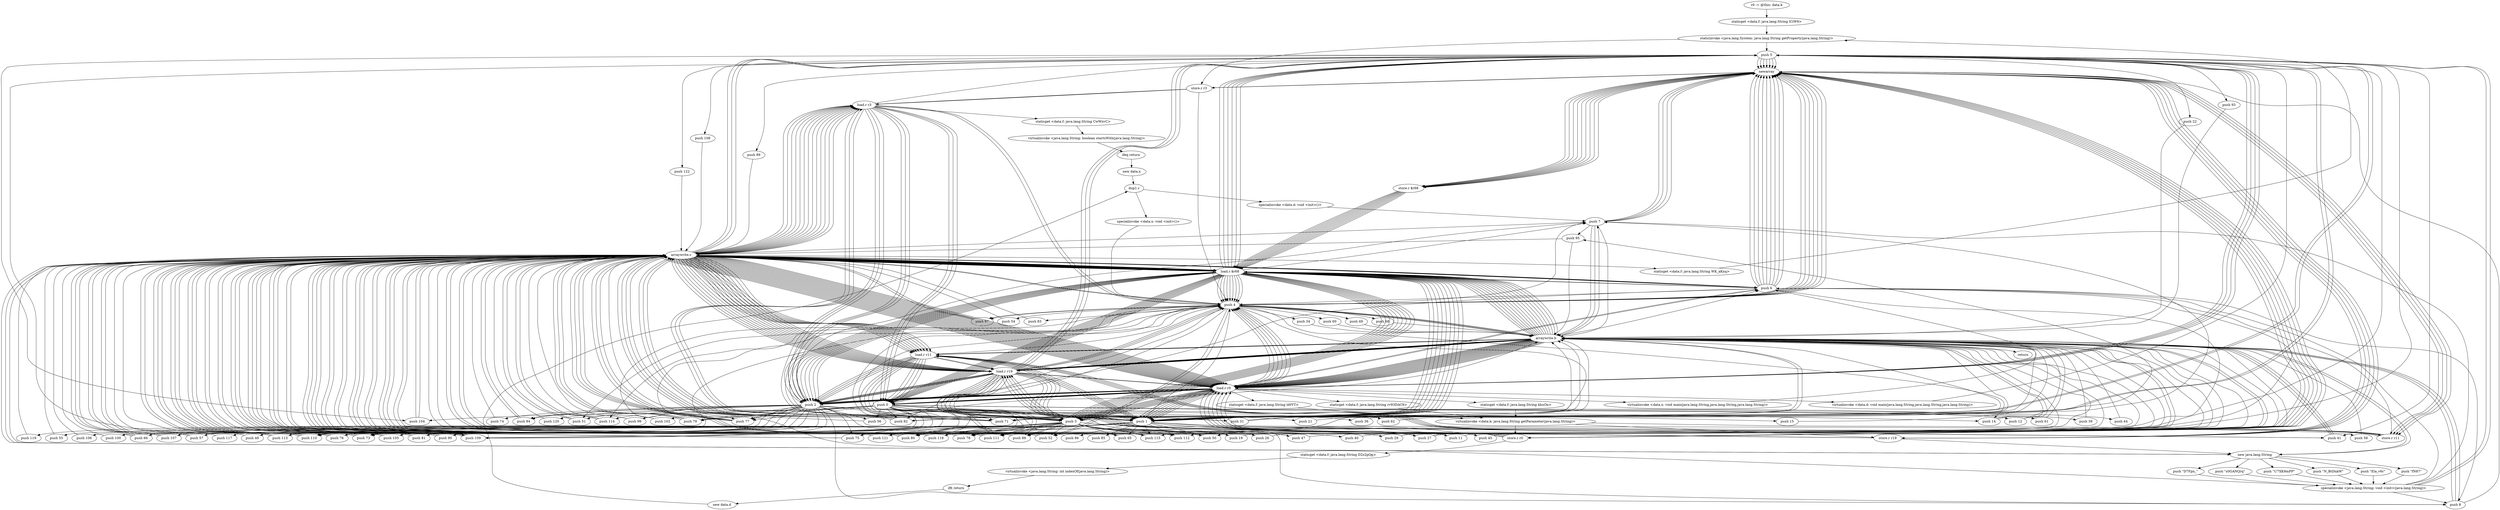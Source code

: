 digraph "" {
    "r0 := @this: data.k"
    "staticget <data.f: java.lang.String lCiW9>"
    "r0 := @this: data.k"->"staticget <data.f: java.lang.String lCiW9>";
    "staticinvoke <java.lang.System: java.lang.String getProperty(java.lang.String)>"
    "staticget <data.f: java.lang.String lCiW9>"->"staticinvoke <java.lang.System: java.lang.String getProperty(java.lang.String)>";
    "push 5"
    "staticinvoke <java.lang.System: java.lang.String getProperty(java.lang.String)>"->"push 5";
    "newarray"
    "push 5"->"newarray";
    "store.r r3"
    "newarray"->"store.r r3";
    "load.r r3"
    "store.r r3"->"load.r r3";
    "push 0"
    "load.r r3"->"push 0";
    "push 80"
    "push 0"->"push 80";
    "arraywrite.c"
    "push 80"->"arraywrite.c";
    "arraywrite.c"->"load.r r3";
    "push 1"
    "load.r r3"->"push 1";
    "push 66"
    "push 1"->"push 66";
    "push 66"->"arraywrite.c";
    "arraywrite.c"->"load.r r3";
    "push 2"
    "load.r r3"->"push 2";
    "push 84"
    "push 2"->"push 84";
    "push 84"->"arraywrite.c";
    "arraywrite.c"->"load.r r3";
    "push 3"
    "load.r r3"->"push 3";
    "push 110"
    "push 3"->"push 110";
    "push 110"->"arraywrite.c";
    "arraywrite.c"->"load.r r3";
    "push 4"
    "load.r r3"->"push 4";
    "push 77"
    "push 4"->"push 77";
    "push 77"->"arraywrite.c";
    "staticget <data.f: java.lang.String WK_aKxq>"
    "arraywrite.c"->"staticget <data.f: java.lang.String WK_aKxq>";
    "staticget <data.f: java.lang.String WK_aKxq>"->"staticinvoke <java.lang.System: java.lang.String getProperty(java.lang.String)>";
    "staticinvoke <java.lang.System: java.lang.String getProperty(java.lang.String)>"->"store.r r3";
    "store.r r3"->"push 4";
    "push 4"->"newarray";
    "store.r r11"
    "newarray"->"store.r r11";
    "load.r r11"
    "store.r r11"->"load.r r11";
    "load.r r11"->"push 0";
    "push 61"
    "push 0"->"push 61";
    "arraywrite.b"
    "push 61"->"arraywrite.b";
    "arraywrite.b"->"load.r r11";
    "load.r r11"->"push 1";
    "push 1"->"push 4";
    "push 4"->"arraywrite.b";
    "arraywrite.b"->"load.r r11";
    "load.r r11"->"push 2";
    "push 8"
    "push 2"->"push 8";
    "push 8"->"arraywrite.b";
    "arraywrite.b"->"load.r r11";
    "load.r r11"->"push 3";
    "push 78"
    "push 3"->"push 78";
    "push 78"->"arraywrite.b";
    "arraywrite.b"->"push 4";
    "push 4"->"newarray";
    "newarray"->"store.r r11";
    "store.r r11"->"load.r r11";
    "load.r r11"->"push 0";
    "push 118"
    "push 0"->"push 118";
    "push 118"->"arraywrite.c";
    "arraywrite.c"->"load.r r11";
    "load.r r11"->"push 1";
    "push 65"
    "push 1"->"push 65";
    "push 65"->"arraywrite.c";
    "arraywrite.c"->"load.r r11";
    "load.r r11"->"push 2";
    "push 113"
    "push 2"->"push 113";
    "push 113"->"arraywrite.c";
    "arraywrite.c"->"load.r r11";
    "load.r r11"->"push 3";
    "push 109"
    "push 3"->"push 109";
    "push 109"->"arraywrite.c";
    "arraywrite.c"->"push 5";
    "push 5"->"newarray";
    "newarray"->"store.r r11";
    "store.r r11"->"load.r r11";
    "load.r r11"->"push 0";
    "push 79"
    "push 0"->"push 79";
    "push 79"->"arraywrite.c";
    "arraywrite.c"->"load.r r11";
    "load.r r11"->"push 1";
    "push 73"
    "push 1"->"push 73";
    "push 73"->"arraywrite.c";
    "arraywrite.c"->"load.r r11";
    "load.r r11"->"push 2";
    "push 120"
    "push 2"->"push 120";
    "push 120"->"arraywrite.c";
    "arraywrite.c"->"load.r r11";
    "load.r r11"->"push 3";
    "push 111"
    "push 3"->"push 111";
    "push 111"->"arraywrite.c";
    "arraywrite.c"->"load.r r11";
    "load.r r11"->"push 4";
    "push 83"
    "push 4"->"push 83";
    "push 83"->"arraywrite.c";
    "arraywrite.c"->"push 4";
    "push 4"->"newarray";
    "newarray"->"store.r r11";
    "store.r r11"->"load.r r11";
    "load.r r11"->"push 0";
    "push 27"
    "push 0"->"push 27";
    "push 27"->"arraywrite.b";
    "arraywrite.b"->"load.r r11";
    "load.r r11"->"push 1";
    "push 45"
    "push 1"->"push 45";
    "push 45"->"arraywrite.b";
    "arraywrite.b"->"load.r r11";
    "load.r r11"->"push 2";
    "push 62"
    "push 2"->"push 62";
    "push 62"->"arraywrite.b";
    "arraywrite.b"->"load.r r11";
    "load.r r11"->"push 3";
    "push 112"
    "push 3"->"push 112";
    "push 112"->"arraywrite.b";
    "load.r r0"
    "arraywrite.b"->"load.r r0";
    "staticget <data.f: java.lang.String khuOn>"
    "load.r r0"->"staticget <data.f: java.lang.String khuOn>";
    "virtualinvoke <data.k: java.lang.String getParameter(java.lang.String)>"
    "staticget <data.f: java.lang.String khuOn>"->"virtualinvoke <data.k: java.lang.String getParameter(java.lang.String)>";
    "virtualinvoke <data.k: java.lang.String getParameter(java.lang.String)>"->"store.r r11";
    "push 6"
    "store.r r11"->"push 6";
    "push 6"->"newarray";
    "store.r r19"
    "newarray"->"store.r r19";
    "load.r r19"
    "store.r r19"->"load.r r19";
    "load.r r19"->"push 0";
    "push 105"
    "push 0"->"push 105";
    "push 105"->"arraywrite.c";
    "arraywrite.c"->"load.r r19";
    "load.r r19"->"push 1";
    "push 75"
    "push 1"->"push 75";
    "push 75"->"arraywrite.c";
    "arraywrite.c"->"load.r r19";
    "load.r r19"->"push 2";
    "push 2"->"push 77";
    "push 77"->"arraywrite.c";
    "arraywrite.c"->"load.r r19";
    "load.r r19"->"push 3";
    "push 90"
    "push 3"->"push 90";
    "push 90"->"arraywrite.c";
    "arraywrite.c"->"load.r r19";
    "load.r r19"->"push 4";
    "push 4"->"push 90";
    "push 90"->"arraywrite.c";
    "arraywrite.c"->"load.r r19";
    "load.r r19"->"push 5";
    "push 104"
    "push 5"->"push 104";
    "push 104"->"arraywrite.c";
    "arraywrite.c"->"push 6";
    "push 6"->"newarray";
    "newarray"->"store.r r19";
    "store.r r19"->"load.r r19";
    "load.r r19"->"push 0";
    "push 39"
    "push 0"->"push 39";
    "push 39"->"arraywrite.b";
    "arraywrite.b"->"load.r r19";
    "load.r r19"->"push 1";
    "push 1"->"push 8";
    "push 8"->"arraywrite.b";
    "arraywrite.b"->"load.r r19";
    "load.r r19"->"push 2";
    "push 15"
    "push 2"->"push 15";
    "push 15"->"arraywrite.b";
    "arraywrite.b"->"load.r r19";
    "load.r r19"->"push 3";
    "push 88"
    "push 3"->"push 88";
    "push 88"->"arraywrite.b";
    "arraywrite.b"->"load.r r19";
    "load.r r19"->"push 4";
    "push 34"
    "push 4"->"push 34";
    "push 34"->"arraywrite.b";
    "arraywrite.b"->"load.r r19";
    "load.r r19"->"push 5";
    "push 93"
    "push 5"->"push 93";
    "push 93"->"arraywrite.b";
    "arraywrite.b"->"push 4";
    "push 4"->"newarray";
    "newarray"->"store.r r19";
    "store.r r19"->"load.r r19";
    "load.r r19"->"push 0";
    "push 102"
    "push 0"->"push 102";
    "push 102"->"arraywrite.c";
    "arraywrite.c"->"load.r r19";
    "load.r r19"->"push 1";
    "push 1"->"push 105";
    "push 105"->"arraywrite.c";
    "arraywrite.c"->"load.r r19";
    "load.r r19"->"push 2";
    "push 2"->"push 90";
    "push 90"->"arraywrite.c";
    "arraywrite.c"->"load.r r19";
    "load.r r19"->"push 3";
    "push 107"
    "push 3"->"push 107";
    "push 107"->"arraywrite.c";
    "arraywrite.c"->"push 6";
    "push 6"->"newarray";
    "newarray"->"store.r r19";
    "store.r r19"->"load.r r19";
    "load.r r19"->"push 0";
    "push 99"
    "push 0"->"push 99";
    "push 99"->"arraywrite.c";
    "arraywrite.c"->"load.r r19";
    "load.r r19"->"push 1";
    "push 85"
    "push 1"->"push 85";
    "push 85"->"arraywrite.c";
    "arraywrite.c"->"load.r r19";
    "load.r r19"->"push 2";
    "push 2"->"push 109";
    "push 109"->"arraywrite.c";
    "arraywrite.c"->"load.r r19";
    "load.r r19"->"push 3";
    "push 119"
    "push 3"->"push 119";
    "push 119"->"arraywrite.c";
    "arraywrite.c"->"load.r r19";
    "load.r r19"->"push 4";
    "push 51"
    "push 4"->"push 51";
    "push 51"->"arraywrite.c";
    "arraywrite.c"->"load.r r19";
    "load.r r19"->"push 5";
    "push 82"
    "push 5"->"push 82";
    "push 82"->"arraywrite.c";
    "new java.lang.String"
    "arraywrite.c"->"new java.lang.String";
    "push \"Ela_v6r\""
    "new java.lang.String"->"push \"Ela_v6r\"";
    "specialinvoke <java.lang.String: void <init>(java.lang.String)>"
    "push \"Ela_v6r\""->"specialinvoke <java.lang.String: void <init>(java.lang.String)>";
    "specialinvoke <java.lang.String: void <init>(java.lang.String)>"->"push 4";
    "push 4"->"newarray";
    "newarray"->"store.r r19";
    "store.r r19"->"load.r r19";
    "load.r r19"->"push 0";
    "push 56"
    "push 0"->"push 56";
    "push 56"->"arraywrite.b";
    "arraywrite.b"->"load.r r19";
    "load.r r19"->"push 1";
    "push 1"->"push 27";
    "push 27"->"arraywrite.b";
    "arraywrite.b"->"load.r r19";
    "load.r r19"->"push 2";
    "push 2"->"push 75";
    "push 75"->"arraywrite.b";
    "arraywrite.b"->"load.r r19";
    "load.r r19"->"push 3";
    "push 40"
    "push 3"->"push 40";
    "push 40"->"arraywrite.b";
    "arraywrite.b"->"load.r r0";
    "staticget <data.f: java.lang.String ld0YT>"
    "load.r r0"->"staticget <data.f: java.lang.String ld0YT>";
    "staticget <data.f: java.lang.String ld0YT>"->"virtualinvoke <data.k: java.lang.String getParameter(java.lang.String)>";
    "virtualinvoke <data.k: java.lang.String getParameter(java.lang.String)>"->"store.r r19";
    "store.r r19"->"new java.lang.String";
    "push \"fN87\""
    "new java.lang.String"->"push \"fN87\"";
    "push \"fN87\""->"specialinvoke <java.lang.String: void <init>(java.lang.String)>";
    "specialinvoke <java.lang.String: void <init>(java.lang.String)>"->"push 8";
    "push 8"->"newarray";
    "store.r $r68"
    "newarray"->"store.r $r68";
    "load.r $r68"
    "store.r $r68"->"load.r $r68";
    "load.r $r68"->"push 0";
    "push 121"
    "push 0"->"push 121";
    "push 121"->"arraywrite.c";
    "arraywrite.c"->"load.r $r68";
    "load.r $r68"->"push 1";
    "push 1"->"push 73";
    "push 73"->"arraywrite.c";
    "arraywrite.c"->"load.r $r68";
    "load.r $r68"->"push 2";
    "push 2"->"push 66";
    "push 66"->"arraywrite.c";
    "arraywrite.c"->"load.r $r68";
    "load.r $r68"->"push 3";
    "push 55"
    "push 3"->"push 55";
    "push 55"->"arraywrite.c";
    "arraywrite.c"->"load.r $r68";
    "load.r $r68"->"push 4";
    "push 97"
    "push 4"->"push 97";
    "push 97"->"arraywrite.c";
    "arraywrite.c"->"load.r $r68";
    "load.r $r68"->"push 5";
    "push 108"
    "push 5"->"push 108";
    "push 108"->"arraywrite.c";
    "arraywrite.c"->"load.r $r68";
    "load.r $r68"->"push 6";
    "push 6"->"push 82";
    "push 82"->"arraywrite.c";
    "arraywrite.c"->"load.r $r68";
    "push 7"
    "load.r $r68"->"push 7";
    "push 95"
    "push 7"->"push 95";
    "push 95"->"arraywrite.c";
    "arraywrite.c"->"push 6";
    "push 6"->"newarray";
    "newarray"->"store.r $r68";
    "store.r $r68"->"load.r $r68";
    "load.r $r68"->"push 0";
    "push 0"->"push 111";
    "push 111"->"arraywrite.c";
    "arraywrite.c"->"load.r $r68";
    "load.r $r68"->"push 1";
    "push 48"
    "push 1"->"push 48";
    "push 48"->"arraywrite.c";
    "arraywrite.c"->"load.r $r68";
    "load.r $r68"->"push 2";
    "push 57"
    "push 2"->"push 57";
    "push 57"->"arraywrite.c";
    "arraywrite.c"->"load.r $r68";
    "load.r $r68"->"push 3";
    "push 3"->"push 110";
    "push 110"->"arraywrite.c";
    "arraywrite.c"->"load.r $r68";
    "load.r $r68"->"push 4";
    "push 54"
    "push 4"->"push 54";
    "push 54"->"arraywrite.c";
    "arraywrite.c"->"load.r $r68";
    "load.r $r68"->"push 5";
    "push 71"
    "push 5"->"push 71";
    "push 71"->"arraywrite.c";
    "arraywrite.c"->"push 5";
    "push 5"->"newarray";
    "newarray"->"store.r $r68";
    "store.r $r68"->"load.r $r68";
    "load.r $r68"->"push 0";
    "push 31"
    "push 0"->"push 31";
    "push 31"->"arraywrite.b";
    "arraywrite.b"->"load.r $r68";
    "load.r $r68"->"push 1";
    "push 58"
    "push 1"->"push 58";
    "push 58"->"arraywrite.b";
    "arraywrite.b"->"load.r $r68";
    "load.r $r68"->"push 2";
    "push 21"
    "push 2"->"push 21";
    "push 21"->"arraywrite.b";
    "arraywrite.b"->"load.r $r68";
    "load.r $r68"->"push 3";
    "push 19"
    "push 3"->"push 19";
    "push 19"->"arraywrite.b";
    "arraywrite.b"->"load.r $r68";
    "load.r $r68"->"push 4";
    "push 60"
    "push 4"->"push 60";
    "push 60"->"arraywrite.b";
    "arraywrite.b"->"load.r r0";
    "staticget <data.f: java.lang.String rv93DAC9>"
    "load.r r0"->"staticget <data.f: java.lang.String rv93DAC9>";
    "staticget <data.f: java.lang.String rv93DAC9>"->"virtualinvoke <data.k: java.lang.String getParameter(java.lang.String)>";
    "store.r r0"
    "virtualinvoke <data.k: java.lang.String getParameter(java.lang.String)>"->"store.r r0";
    "staticget <data.f: java.lang.String D2z2pQg>"
    "store.r r0"->"staticget <data.f: java.lang.String D2z2pQg>";
    "virtualinvoke <java.lang.String: int indexOf(java.lang.String)>"
    "staticget <data.f: java.lang.String D2z2pQg>"->"virtualinvoke <java.lang.String: int indexOf(java.lang.String)>";
    "iflt return"
    "virtualinvoke <java.lang.String: int indexOf(java.lang.String)>"->"iflt return";
    "new data.d"
    "iflt return"->"new data.d";
    "dup1.r"
    "new data.d"->"dup1.r";
    "specialinvoke <data.d: void <init>()>"
    "dup1.r"->"specialinvoke <data.d: void <init>()>";
    "specialinvoke <data.d: void <init>()>"->"push 7";
    "push 7"->"newarray";
    "newarray"->"store.r $r68";
    "store.r $r68"->"load.r $r68";
    "load.r $r68"->"push 0";
    "push 44"
    "push 0"->"push 44";
    "push 44"->"arraywrite.b";
    "arraywrite.b"->"load.r $r68";
    "load.r $r68"->"push 1";
    "push 1"->"push 7";
    "push 7"->"arraywrite.b";
    "arraywrite.b"->"load.r $r68";
    "load.r $r68"->"push 2";
    "push 36"
    "push 2"->"push 36";
    "push 36"->"arraywrite.b";
    "arraywrite.b"->"load.r $r68";
    "load.r $r68"->"push 3";
    "push 29"
    "push 3"->"push 29";
    "push 29"->"arraywrite.b";
    "arraywrite.b"->"load.r $r68";
    "load.r $r68"->"push 4";
    "push 49"
    "push 4"->"push 49";
    "push 49"->"arraywrite.b";
    "arraywrite.b"->"load.r $r68";
    "load.r $r68"->"push 5";
    "push 22"
    "push 5"->"push 22";
    "push 22"->"arraywrite.b";
    "arraywrite.b"->"load.r $r68";
    "load.r $r68"->"push 6";
    "push 6"->"push 4";
    "push 4"->"arraywrite.b";
    "arraywrite.b"->"push 6";
    "push 6"->"newarray";
    "newarray"->"store.r $r68";
    "store.r $r68"->"load.r $r68";
    "load.r $r68"->"push 0";
    "push 0"->"push 73";
    "push 73"->"arraywrite.c";
    "arraywrite.c"->"load.r $r68";
    "load.r $r68"->"push 1";
    "push 1"->"push 113";
    "push 113"->"arraywrite.c";
    "arraywrite.c"->"load.r $r68";
    "load.r $r68"->"push 2";
    "push 2"->"push 84";
    "push 84"->"arraywrite.c";
    "arraywrite.c"->"load.r $r68";
    "load.r $r68"->"push 3";
    "push 115"
    "push 3"->"push 115";
    "push 115"->"arraywrite.c";
    "arraywrite.c"->"load.r $r68";
    "load.r $r68"->"push 4";
    "push 114"
    "push 4"->"push 114";
    "push 114"->"arraywrite.c";
    "arraywrite.c"->"load.r $r68";
    "load.r $r68"->"push 5";
    "push 5"->"push 71";
    "push 71"->"arraywrite.c";
    "arraywrite.c"->"new java.lang.String";
    "push \"D7Fpn_\""
    "new java.lang.String"->"push \"D7Fpn_\"";
    "push \"D7Fpn_\""->"specialinvoke <java.lang.String: void <init>(java.lang.String)>";
    "specialinvoke <java.lang.String: void <init>(java.lang.String)>"->"push 7";
    "push 7"->"newarray";
    "newarray"->"store.r $r68";
    "store.r $r68"->"load.r $r68";
    "load.r $r68"->"push 0";
    "push 81"
    "push 0"->"push 81";
    "push 81"->"arraywrite.c";
    "arraywrite.c"->"load.r $r68";
    "load.r $r68"->"push 1";
    "push 76"
    "push 1"->"push 76";
    "push 76"->"arraywrite.c";
    "arraywrite.c"->"load.r $r68";
    "load.r $r68"->"push 2";
    "push 2"->"push 110";
    "push 110"->"arraywrite.c";
    "arraywrite.c"->"load.r $r68";
    "load.r $r68"->"push 3";
    "push 3"->"push 57";
    "push 57"->"arraywrite.c";
    "arraywrite.c"->"load.r $r68";
    "load.r $r68"->"push 4";
    "push 52"
    "push 4"->"push 52";
    "push 52"->"arraywrite.c";
    "arraywrite.c"->"load.r $r68";
    "load.r $r68"->"push 5";
    "push 50"
    "push 5"->"push 50";
    "push 50"->"arraywrite.c";
    "arraywrite.c"->"load.r $r68";
    "load.r $r68"->"push 6";
    "push 6"->"push 109";
    "push 109"->"arraywrite.c";
    "arraywrite.c"->"new java.lang.String";
    "push \"s0GANQrq\""
    "new java.lang.String"->"push \"s0GANQrq\"";
    "push \"s0GANQrq\""->"specialinvoke <java.lang.String: void <init>(java.lang.String)>";
    "specialinvoke <java.lang.String: void <init>(java.lang.String)>"->"push 5";
    "push 5"->"newarray";
    "newarray"->"store.r $r68";
    "store.r $r68"->"load.r $r68";
    "load.r $r68"->"push 0";
    "push 0"->"push 80";
    "push 80"->"arraywrite.c";
    "arraywrite.c"->"load.r $r68";
    "load.r $r68"->"push 1";
    "push 1"->"push 111";
    "push 111"->"arraywrite.c";
    "arraywrite.c"->"load.r $r68";
    "load.r $r68"->"push 2";
    "push 2"->"push 76";
    "push 76"->"arraywrite.c";
    "arraywrite.c"->"load.r $r68";
    "load.r $r68"->"push 3";
    "push 3"->"push 121";
    "push 121"->"arraywrite.c";
    "arraywrite.c"->"load.r $r68";
    "load.r $r68"->"push 4";
    "push 4"->"push 66";
    "push 66"->"arraywrite.c";
    "arraywrite.c"->"load.r r11";
    "load.r r11"->"load.r r19";
    "load.r r19"->"load.r r0";
    "virtualinvoke <data.d: void main(java.lang.String,java.lang.String,java.lang.String)>"
    "load.r r0"->"virtualinvoke <data.d: void main(java.lang.String,java.lang.String,java.lang.String)>";
    "virtualinvoke <data.d: void main(java.lang.String,java.lang.String,java.lang.String)>"->"push 5";
    "push 5"->"newarray";
    "newarray"->"store.r $r68";
    "store.r $r68"->"load.r $r68";
    "load.r $r68"->"push 0";
    "push 14"
    "push 0"->"push 14";
    "push 14"->"arraywrite.b";
    "arraywrite.b"->"load.r $r68";
    "load.r $r68"->"push 1";
    "push 11"
    "push 1"->"push 11";
    "push 11"->"arraywrite.b";
    "arraywrite.b"->"load.r $r68";
    "load.r $r68"->"push 2";
    "push 2"->"push 19";
    "push 19"->"arraywrite.b";
    "arraywrite.b"->"load.r $r68";
    "load.r $r68"->"push 3";
    "push 41"
    "push 3"->"push 41";
    "push 41"->"arraywrite.b";
    "arraywrite.b"->"load.r $r68";
    "load.r $r68"->"push 4";
    "push 68"
    "push 4"->"push 68";
    "push 68"->"arraywrite.b";
    "arraywrite.b"->"new java.lang.String";
    "push \"U7XK9mPP\""
    "new java.lang.String"->"push \"U7XK9mPP\"";
    "push \"U7XK9mPP\""->"specialinvoke <java.lang.String: void <init>(java.lang.String)>";
    "specialinvoke <java.lang.String: void <init>(java.lang.String)>"->"push 6";
    "push 6"->"newarray";
    "newarray"->"store.r $r68";
    "store.r $r68"->"load.r $r68";
    "load.r $r68"->"push 0";
    "push 0"->"push 77";
    "push 77"->"arraywrite.c";
    "arraywrite.c"->"load.r $r68";
    "load.r $r68"->"push 1";
    "push 86"
    "push 1"->"push 86";
    "push 86"->"arraywrite.c";
    "arraywrite.c"->"load.r $r68";
    "load.r $r68"->"push 2";
    "push 2"->"push 77";
    "push 77"->"arraywrite.c";
    "arraywrite.c"->"load.r $r68";
    "load.r $r68"->"push 3";
    "push 3"->"push 75";
    "push 75"->"arraywrite.c";
    "arraywrite.c"->"load.r $r68";
    "load.r $r68"->"push 4";
    "push 4"->"push 97";
    "push 97"->"arraywrite.c";
    "arraywrite.c"->"load.r $r68";
    "load.r $r68"->"push 5";
    "push 5"->"push 82";
    "push 82"->"arraywrite.c";
    "arraywrite.c"->"load.r r3";
    "staticget <data.f: java.lang.String CwWxvC>"
    "load.r r3"->"staticget <data.f: java.lang.String CwWxvC>";
    "virtualinvoke <java.lang.String: boolean startsWith(java.lang.String)>"
    "staticget <data.f: java.lang.String CwWxvC>"->"virtualinvoke <java.lang.String: boolean startsWith(java.lang.String)>";
    "ifeq return"
    "virtualinvoke <java.lang.String: boolean startsWith(java.lang.String)>"->"ifeq return";
    "new data.x"
    "ifeq return"->"new data.x";
    "new data.x"->"dup1.r";
    "specialinvoke <data.x: void <init>()>"
    "dup1.r"->"specialinvoke <data.x: void <init>()>";
    "specialinvoke <data.x: void <init>()>"->"push 4";
    "push 4"->"newarray";
    "newarray"->"store.r r3";
    "store.r r3"->"load.r r3";
    "load.r r3"->"push 0";
    "push 0"->"push 79";
    "push 79"->"arraywrite.c";
    "arraywrite.c"->"load.r r3";
    "load.r r3"->"push 1";
    "push 106"
    "push 1"->"push 106";
    "push 106"->"arraywrite.c";
    "arraywrite.c"->"load.r r3";
    "load.r r3"->"push 2";
    "push 2"->"push 79";
    "push 79"->"arraywrite.c";
    "arraywrite.c"->"load.r r3";
    "load.r r3"->"push 3";
    "push 3"->"push 65";
    "push 65"->"arraywrite.c";
    "arraywrite.c"->"push 6";
    "push 6"->"newarray";
    "newarray"->"store.r r3";
    "store.r r3"->"load.r r3";
    "load.r r3"->"push 0";
    "push 0"->"push 82";
    "push 82"->"arraywrite.c";
    "arraywrite.c"->"load.r r3";
    "load.r r3"->"push 1";
    "push 1"->"push 118";
    "push 118"->"arraywrite.c";
    "arraywrite.c"->"load.r r3";
    "load.r r3"->"push 2";
    "push 2"->"push 51";
    "push 51"->"arraywrite.c";
    "arraywrite.c"->"load.r r3";
    "load.r r3"->"push 3";
    "push 3"->"push 78";
    "push 78"->"arraywrite.c";
    "arraywrite.c"->"load.r r3";
    "load.r r3"->"push 4";
    "push 4"->"push 52";
    "push 52"->"arraywrite.c";
    "arraywrite.c"->"load.r r3";
    "load.r r3"->"push 5";
    "push 89"
    "push 5"->"push 89";
    "push 89"->"arraywrite.c";
    "arraywrite.c"->"load.r r11";
    "load.r r11"->"load.r r19";
    "load.r r19"->"load.r r0";
    "virtualinvoke <data.x: void main(java.lang.String,java.lang.String,java.lang.String)>"
    "load.r r0"->"virtualinvoke <data.x: void main(java.lang.String,java.lang.String,java.lang.String)>";
    "virtualinvoke <data.x: void main(java.lang.String,java.lang.String,java.lang.String)>"->"push 6";
    "push 6"->"newarray";
    "newarray"->"store.r r0";
    "store.r r0"->"load.r r0";
    "load.r r0"->"push 0";
    "push 0"->"push 104";
    "push 104"->"arraywrite.c";
    "arraywrite.c"->"load.r r0";
    "load.r r0"->"push 1";
    "push 100"
    "push 1"->"push 100";
    "push 100"->"arraywrite.c";
    "arraywrite.c"->"load.r r0";
    "load.r r0"->"push 2";
    "push 2"->"push 107";
    "push 107"->"arraywrite.c";
    "arraywrite.c"->"load.r r0";
    "load.r r0"->"push 3";
    "push 3"->"push 52";
    "push 52"->"arraywrite.c";
    "arraywrite.c"->"load.r r0";
    "load.r r0"->"push 4";
    "push 4"->"push 80";
    "push 80"->"arraywrite.c";
    "arraywrite.c"->"load.r r0";
    "load.r r0"->"push 5";
    "push 122"
    "push 5"->"push 122";
    "push 122"->"arraywrite.c";
    "arraywrite.c"->"push 4";
    "push 4"->"newarray";
    "newarray"->"store.r r0";
    "store.r r0"->"load.r r0";
    "load.r r0"->"push 0";
    "push 0"->"push 3";
    "push 3"->"arraywrite.b";
    "arraywrite.b"->"load.r r0";
    "load.r r0"->"push 1";
    "push 1"->"push 115";
    "push 115"->"arraywrite.b";
    "arraywrite.b"->"load.r r0";
    "load.r r0"->"push 2";
    "push 2"->"push 71";
    "push 71"->"arraywrite.b";
    "arraywrite.b"->"load.r r0";
    "load.r r0"->"push 3";
    "push 3"->"push 111";
    "push 111"->"arraywrite.b";
    "arraywrite.b"->"new java.lang.String";
    "push \"N_BtDnkW\""
    "new java.lang.String"->"push \"N_BtDnkW\"";
    "push \"N_BtDnkW\""->"specialinvoke <java.lang.String: void <init>(java.lang.String)>";
    "specialinvoke <java.lang.String: void <init>(java.lang.String)>"->"push 5";
    "push 5"->"newarray";
    "newarray"->"store.r r0";
    "store.r r0"->"load.r r0";
    "load.r r0"->"push 0";
    "push 0"->"push 78";
    "push 78"->"arraywrite.c";
    "arraywrite.c"->"load.r r0";
    "load.r r0"->"push 1";
    "push 117"
    "push 1"->"push 117";
    "push 117"->"arraywrite.c";
    "arraywrite.c"->"load.r r0";
    "load.r r0"->"push 2";
    "push 2"->"push 114";
    "push 114"->"arraywrite.c";
    "arraywrite.c"->"load.r r0";
    "load.r r0"->"push 3";
    "push 3"->"push 88";
    "push 88"->"arraywrite.c";
    "arraywrite.c"->"load.r r0";
    "load.r r0"->"push 4";
    "push 4"->"push 71";
    "push 71"->"arraywrite.c";
    "arraywrite.c"->"push 6";
    "push 6"->"newarray";
    "newarray"->"store.r r0";
    "store.r r0"->"load.r r0";
    "load.r r0"->"push 0";
    "push 0"->"push 88";
    "push 88"->"arraywrite.c";
    "arraywrite.c"->"load.r r0";
    "load.r r0"->"push 1";
    "push 1"->"push 50";
    "push 50"->"arraywrite.c";
    "arraywrite.c"->"load.r r0";
    "load.r r0"->"push 2";
    "push 2"->"push 56";
    "push 56"->"arraywrite.c";
    "arraywrite.c"->"load.r r0";
    "load.r r0"->"push 3";
    "push 3"->"push 80";
    "push 80"->"arraywrite.c";
    "arraywrite.c"->"load.r r0";
    "load.r r0"->"push 4";
    "push 4"->"push 75";
    "push 75"->"arraywrite.c";
    "arraywrite.c"->"load.r r0";
    "load.r r0"->"push 5";
    "push 5"->"push 109";
    "push 109"->"arraywrite.c";
    "arraywrite.c"->"push 7";
    "push 7"->"newarray";
    "newarray"->"store.r r0";
    "store.r r0"->"load.r r0";
    "load.r r0"->"push 0";
    "push 0"->"push 76";
    "push 76"->"arraywrite.c";
    "arraywrite.c"->"load.r r0";
    "load.r r0"->"push 1";
    "push 1"->"push 112";
    "push 112"->"arraywrite.c";
    "arraywrite.c"->"load.r r0";
    "load.r r0"->"push 2";
    "push 74"
    "push 2"->"push 74";
    "push 74"->"arraywrite.c";
    "arraywrite.c"->"load.r r0";
    "load.r r0"->"push 3";
    "push 3"->"push 81";
    "push 81"->"arraywrite.c";
    "arraywrite.c"->"load.r r0";
    "load.r r0"->"push 4";
    "push 4"->"push 50";
    "push 50"->"arraywrite.c";
    "arraywrite.c"->"load.r r0";
    "load.r r0"->"push 5";
    "push 5"->"push 115";
    "push 115"->"arraywrite.c";
    "arraywrite.c"->"load.r r0";
    "load.r r0"->"push 6";
    "push 6"->"push 112";
    "push 112"->"arraywrite.c";
    "arraywrite.c"->"push 5";
    "push 5"->"newarray";
    "newarray"->"store.r r0";
    "store.r r0"->"load.r r0";
    "load.r r0"->"push 0";
    "push 0"->"push 1";
    "push 1"->"arraywrite.b";
    "arraywrite.b"->"load.r r0";
    "load.r r0"->"push 1";
    "push 1"->"push 41";
    "push 41"->"arraywrite.b";
    "arraywrite.b"->"load.r r0";
    "load.r r0"->"push 2";
    "push 2"->"push 7";
    "push 7"->"arraywrite.b";
    "arraywrite.b"->"load.r r0";
    "load.r r0"->"push 3";
    "push 26"
    "push 3"->"push 26";
    "push 26"->"arraywrite.b";
    "arraywrite.b"->"load.r r0";
    "load.r r0"->"push 4";
    "push 4"->"push 7";
    "push 7"->"arraywrite.b";
    "arraywrite.b"->"push 7";
    "push 7"->"newarray";
    "newarray"->"store.r r0";
    "store.r r0"->"load.r r0";
    "load.r r0"->"push 0";
    "push 12"
    "push 0"->"push 12";
    "push 12"->"arraywrite.b";
    "arraywrite.b"->"load.r r0";
    "load.r r0"->"push 1";
    "push 1"->"push 95";
    "push 95"->"arraywrite.b";
    "arraywrite.b"->"load.r r0";
    "load.r r0"->"push 2";
    "push 2"->"push 31";
    "push 31"->"arraywrite.b";
    "arraywrite.b"->"load.r r0";
    "load.r r0"->"push 3";
    "push 47"
    "push 3"->"push 47";
    "push 47"->"arraywrite.b";
    "arraywrite.b"->"load.r r0";
    "load.r r0"->"push 4";
    "push 4"->"push 14";
    "push 14"->"arraywrite.b";
    "arraywrite.b"->"load.r r0";
    "load.r r0"->"push 5";
    "push 5"->"push 41";
    "push 41"->"arraywrite.b";
    "arraywrite.b"->"load.r r0";
    "load.r r0"->"push 6";
    "push 6"->"push 8";
    "push 8"->"arraywrite.b";
    "return"
    "arraywrite.b"->"return";
}
